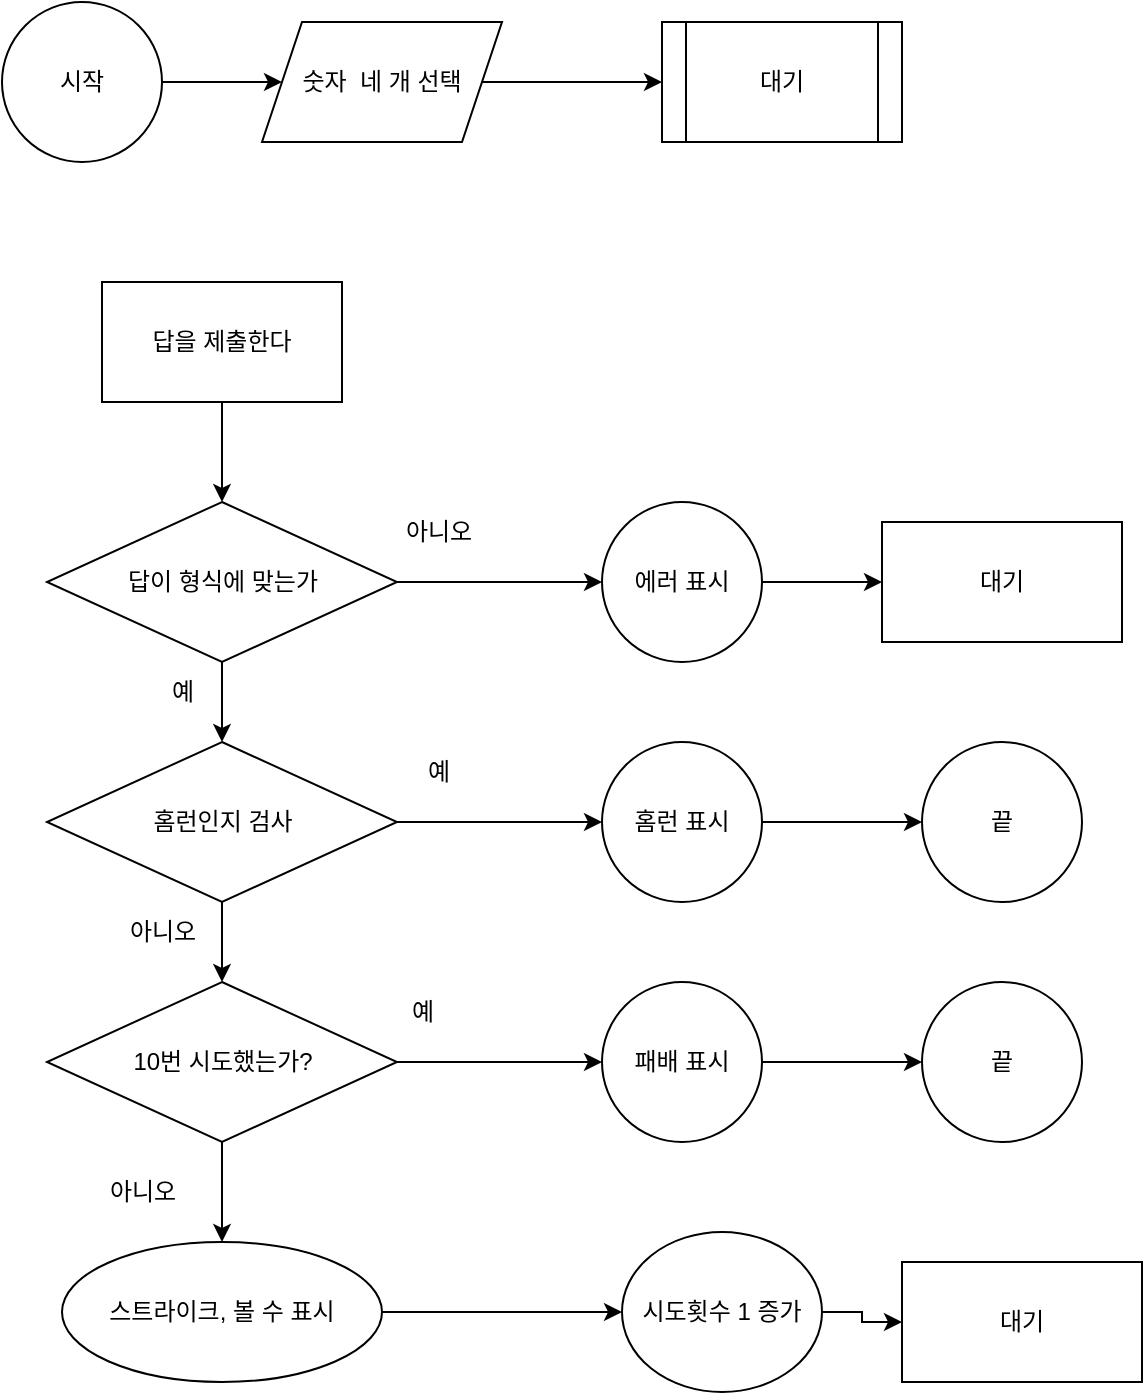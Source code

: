 <mxfile version="21.7.2" type="github">
  <diagram id="C5RBs43oDa-KdzZeNtuy" name="Page-1">
    <mxGraphModel dx="744" dy="761" grid="1" gridSize="10" guides="1" tooltips="1" connect="1" arrows="1" fold="1" page="1" pageScale="1" pageWidth="827" pageHeight="1169" math="0" shadow="0">
      <root>
        <mxCell id="WIyWlLk6GJQsqaUBKTNV-0" />
        <mxCell id="WIyWlLk6GJQsqaUBKTNV-1" parent="WIyWlLk6GJQsqaUBKTNV-0" />
        <mxCell id="TGsdi5tGyftuY55TBd2I-20" value="" style="edgeStyle=orthogonalEdgeStyle;rounded=0;orthogonalLoop=1;jettySize=auto;html=1;" edge="1" parent="WIyWlLk6GJQsqaUBKTNV-1" source="TGsdi5tGyftuY55TBd2I-18" target="TGsdi5tGyftuY55TBd2I-19">
          <mxGeometry relative="1" as="geometry" />
        </mxCell>
        <mxCell id="TGsdi5tGyftuY55TBd2I-18" value="시작" style="ellipse;whiteSpace=wrap;html=1;aspect=fixed;" vertex="1" parent="WIyWlLk6GJQsqaUBKTNV-1">
          <mxGeometry x="60" y="30" width="80" height="80" as="geometry" />
        </mxCell>
        <mxCell id="TGsdi5tGyftuY55TBd2I-22" value="" style="edgeStyle=orthogonalEdgeStyle;rounded=0;orthogonalLoop=1;jettySize=auto;html=1;" edge="1" parent="WIyWlLk6GJQsqaUBKTNV-1" source="TGsdi5tGyftuY55TBd2I-19" target="TGsdi5tGyftuY55TBd2I-21">
          <mxGeometry relative="1" as="geometry" />
        </mxCell>
        <mxCell id="TGsdi5tGyftuY55TBd2I-19" value="숫자&amp;nbsp; 네 개 선택" style="shape=parallelogram;perimeter=parallelogramPerimeter;whiteSpace=wrap;html=1;fixedSize=1;" vertex="1" parent="WIyWlLk6GJQsqaUBKTNV-1">
          <mxGeometry x="190" y="40" width="120" height="60" as="geometry" />
        </mxCell>
        <mxCell id="TGsdi5tGyftuY55TBd2I-21" value="대기" style="shape=process;whiteSpace=wrap;html=1;backgroundOutline=1;" vertex="1" parent="WIyWlLk6GJQsqaUBKTNV-1">
          <mxGeometry x="390" y="40" width="120" height="60" as="geometry" />
        </mxCell>
        <mxCell id="TGsdi5tGyftuY55TBd2I-25" value="" style="edgeStyle=orthogonalEdgeStyle;rounded=0;orthogonalLoop=1;jettySize=auto;html=1;" edge="1" parent="WIyWlLk6GJQsqaUBKTNV-1" source="TGsdi5tGyftuY55TBd2I-23" target="TGsdi5tGyftuY55TBd2I-24">
          <mxGeometry relative="1" as="geometry" />
        </mxCell>
        <mxCell id="TGsdi5tGyftuY55TBd2I-23" value="답을 제출한다" style="rounded=0;whiteSpace=wrap;html=1;" vertex="1" parent="WIyWlLk6GJQsqaUBKTNV-1">
          <mxGeometry x="110" y="170" width="120" height="60" as="geometry" />
        </mxCell>
        <mxCell id="TGsdi5tGyftuY55TBd2I-27" value="" style="edgeStyle=orthogonalEdgeStyle;rounded=0;orthogonalLoop=1;jettySize=auto;html=1;" edge="1" parent="WIyWlLk6GJQsqaUBKTNV-1" source="TGsdi5tGyftuY55TBd2I-24" target="TGsdi5tGyftuY55TBd2I-26">
          <mxGeometry relative="1" as="geometry" />
        </mxCell>
        <mxCell id="TGsdi5tGyftuY55TBd2I-31" value="" style="edgeStyle=orthogonalEdgeStyle;rounded=0;orthogonalLoop=1;jettySize=auto;html=1;" edge="1" parent="WIyWlLk6GJQsqaUBKTNV-1" source="TGsdi5tGyftuY55TBd2I-24" target="TGsdi5tGyftuY55TBd2I-30">
          <mxGeometry relative="1" as="geometry" />
        </mxCell>
        <mxCell id="TGsdi5tGyftuY55TBd2I-24" value="답이 형식에 맞는가" style="rhombus;whiteSpace=wrap;html=1;rounded=0;" vertex="1" parent="WIyWlLk6GJQsqaUBKTNV-1">
          <mxGeometry x="82.5" y="280" width="175" height="80" as="geometry" />
        </mxCell>
        <mxCell id="TGsdi5tGyftuY55TBd2I-29" value="" style="edgeStyle=orthogonalEdgeStyle;rounded=0;orthogonalLoop=1;jettySize=auto;html=1;" edge="1" parent="WIyWlLk6GJQsqaUBKTNV-1" source="TGsdi5tGyftuY55TBd2I-26" target="TGsdi5tGyftuY55TBd2I-28">
          <mxGeometry relative="1" as="geometry" />
        </mxCell>
        <mxCell id="TGsdi5tGyftuY55TBd2I-47" value="" style="edgeStyle=orthogonalEdgeStyle;rounded=0;orthogonalLoop=1;jettySize=auto;html=1;" edge="1" parent="WIyWlLk6GJQsqaUBKTNV-1" source="TGsdi5tGyftuY55TBd2I-26" target="TGsdi5tGyftuY55TBd2I-46">
          <mxGeometry relative="1" as="geometry" />
        </mxCell>
        <mxCell id="TGsdi5tGyftuY55TBd2I-26" value="홈런인지 검사" style="rhombus;whiteSpace=wrap;html=1;rounded=0;" vertex="1" parent="WIyWlLk6GJQsqaUBKTNV-1">
          <mxGeometry x="82.5" y="400" width="175" height="80" as="geometry" />
        </mxCell>
        <mxCell id="TGsdi5tGyftuY55TBd2I-44" value="" style="edgeStyle=orthogonalEdgeStyle;rounded=0;orthogonalLoop=1;jettySize=auto;html=1;" edge="1" parent="WIyWlLk6GJQsqaUBKTNV-1" source="TGsdi5tGyftuY55TBd2I-28" target="TGsdi5tGyftuY55TBd2I-43">
          <mxGeometry relative="1" as="geometry" />
        </mxCell>
        <mxCell id="TGsdi5tGyftuY55TBd2I-49" value="" style="edgeStyle=orthogonalEdgeStyle;rounded=0;orthogonalLoop=1;jettySize=auto;html=1;" edge="1" parent="WIyWlLk6GJQsqaUBKTNV-1" source="TGsdi5tGyftuY55TBd2I-28" target="TGsdi5tGyftuY55TBd2I-48">
          <mxGeometry relative="1" as="geometry" />
        </mxCell>
        <mxCell id="TGsdi5tGyftuY55TBd2I-28" value="10번 시도했는가?" style="rhombus;whiteSpace=wrap;html=1;rounded=0;" vertex="1" parent="WIyWlLk6GJQsqaUBKTNV-1">
          <mxGeometry x="82.5" y="520" width="175" height="80" as="geometry" />
        </mxCell>
        <mxCell id="TGsdi5tGyftuY55TBd2I-33" value="" style="edgeStyle=orthogonalEdgeStyle;rounded=0;orthogonalLoop=1;jettySize=auto;html=1;" edge="1" parent="WIyWlLk6GJQsqaUBKTNV-1" source="TGsdi5tGyftuY55TBd2I-30" target="TGsdi5tGyftuY55TBd2I-32">
          <mxGeometry relative="1" as="geometry" />
        </mxCell>
        <mxCell id="TGsdi5tGyftuY55TBd2I-30" value="에러 표시" style="ellipse;whiteSpace=wrap;html=1;rounded=0;" vertex="1" parent="WIyWlLk6GJQsqaUBKTNV-1">
          <mxGeometry x="360" y="280" width="80" height="80" as="geometry" />
        </mxCell>
        <mxCell id="TGsdi5tGyftuY55TBd2I-32" value="대기" style="whiteSpace=wrap;html=1;rounded=0;" vertex="1" parent="WIyWlLk6GJQsqaUBKTNV-1">
          <mxGeometry x="500" y="290" width="120" height="60" as="geometry" />
        </mxCell>
        <mxCell id="TGsdi5tGyftuY55TBd2I-34" value="예" style="text;html=1;align=center;verticalAlign=middle;resizable=0;points=[];autosize=1;strokeColor=none;fillColor=none;" vertex="1" parent="WIyWlLk6GJQsqaUBKTNV-1">
          <mxGeometry x="130" y="360" width="40" height="30" as="geometry" />
        </mxCell>
        <mxCell id="TGsdi5tGyftuY55TBd2I-35" value="예" style="text;html=1;align=center;verticalAlign=middle;resizable=0;points=[];autosize=1;strokeColor=none;fillColor=none;" vertex="1" parent="WIyWlLk6GJQsqaUBKTNV-1">
          <mxGeometry x="257.5" y="400" width="40" height="30" as="geometry" />
        </mxCell>
        <mxCell id="TGsdi5tGyftuY55TBd2I-36" value="예" style="text;html=1;align=center;verticalAlign=middle;resizable=0;points=[];autosize=1;strokeColor=none;fillColor=none;" vertex="1" parent="WIyWlLk6GJQsqaUBKTNV-1">
          <mxGeometry x="250" y="520" width="40" height="30" as="geometry" />
        </mxCell>
        <mxCell id="TGsdi5tGyftuY55TBd2I-37" value="아니오" style="text;html=1;align=center;verticalAlign=middle;resizable=0;points=[];autosize=1;strokeColor=none;fillColor=none;" vertex="1" parent="WIyWlLk6GJQsqaUBKTNV-1">
          <mxGeometry x="110" y="480" width="60" height="30" as="geometry" />
        </mxCell>
        <mxCell id="TGsdi5tGyftuY55TBd2I-38" value="아니오" style="text;html=1;align=center;verticalAlign=middle;resizable=0;points=[];autosize=1;strokeColor=none;fillColor=none;" vertex="1" parent="WIyWlLk6GJQsqaUBKTNV-1">
          <mxGeometry x="247.5" y="280" width="60" height="30" as="geometry" />
        </mxCell>
        <mxCell id="TGsdi5tGyftuY55TBd2I-39" value="아니오" style="text;html=1;align=center;verticalAlign=middle;resizable=0;points=[];autosize=1;strokeColor=none;fillColor=none;" vertex="1" parent="WIyWlLk6GJQsqaUBKTNV-1">
          <mxGeometry x="100" y="610" width="60" height="30" as="geometry" />
        </mxCell>
        <mxCell id="TGsdi5tGyftuY55TBd2I-57" value="" style="edgeStyle=orthogonalEdgeStyle;rounded=0;orthogonalLoop=1;jettySize=auto;html=1;" edge="1" parent="WIyWlLk6GJQsqaUBKTNV-1" source="TGsdi5tGyftuY55TBd2I-43" target="TGsdi5tGyftuY55TBd2I-56">
          <mxGeometry relative="1" as="geometry" />
        </mxCell>
        <mxCell id="TGsdi5tGyftuY55TBd2I-43" value="스트라이크, 볼 수 표시" style="ellipse;whiteSpace=wrap;html=1;rounded=0;" vertex="1" parent="WIyWlLk6GJQsqaUBKTNV-1">
          <mxGeometry x="90" y="650" width="160" height="70" as="geometry" />
        </mxCell>
        <mxCell id="TGsdi5tGyftuY55TBd2I-51" value="" style="edgeStyle=orthogonalEdgeStyle;rounded=0;orthogonalLoop=1;jettySize=auto;html=1;entryX=0;entryY=0.5;entryDx=0;entryDy=0;" edge="1" parent="WIyWlLk6GJQsqaUBKTNV-1" source="TGsdi5tGyftuY55TBd2I-46" target="TGsdi5tGyftuY55TBd2I-52">
          <mxGeometry relative="1" as="geometry">
            <mxPoint x="500" y="440" as="targetPoint" />
          </mxGeometry>
        </mxCell>
        <mxCell id="TGsdi5tGyftuY55TBd2I-46" value="홈런 표시" style="ellipse;whiteSpace=wrap;html=1;rounded=0;" vertex="1" parent="WIyWlLk6GJQsqaUBKTNV-1">
          <mxGeometry x="360" y="400" width="80" height="80" as="geometry" />
        </mxCell>
        <mxCell id="TGsdi5tGyftuY55TBd2I-55" value="" style="edgeStyle=orthogonalEdgeStyle;rounded=0;orthogonalLoop=1;jettySize=auto;html=1;" edge="1" parent="WIyWlLk6GJQsqaUBKTNV-1" source="TGsdi5tGyftuY55TBd2I-48" target="TGsdi5tGyftuY55TBd2I-54">
          <mxGeometry relative="1" as="geometry" />
        </mxCell>
        <mxCell id="TGsdi5tGyftuY55TBd2I-48" value="패배 표시" style="ellipse;whiteSpace=wrap;html=1;rounded=0;" vertex="1" parent="WIyWlLk6GJQsqaUBKTNV-1">
          <mxGeometry x="360" y="520" width="80" height="80" as="geometry" />
        </mxCell>
        <mxCell id="TGsdi5tGyftuY55TBd2I-52" value="끝" style="ellipse;whiteSpace=wrap;html=1;rounded=0;" vertex="1" parent="WIyWlLk6GJQsqaUBKTNV-1">
          <mxGeometry x="520" y="400" width="80" height="80" as="geometry" />
        </mxCell>
        <mxCell id="TGsdi5tGyftuY55TBd2I-54" value="끝" style="ellipse;whiteSpace=wrap;html=1;rounded=0;" vertex="1" parent="WIyWlLk6GJQsqaUBKTNV-1">
          <mxGeometry x="520" y="520" width="80" height="80" as="geometry" />
        </mxCell>
        <mxCell id="TGsdi5tGyftuY55TBd2I-59" value="" style="edgeStyle=orthogonalEdgeStyle;rounded=0;orthogonalLoop=1;jettySize=auto;html=1;" edge="1" parent="WIyWlLk6GJQsqaUBKTNV-1" source="TGsdi5tGyftuY55TBd2I-56" target="TGsdi5tGyftuY55TBd2I-58">
          <mxGeometry relative="1" as="geometry" />
        </mxCell>
        <mxCell id="TGsdi5tGyftuY55TBd2I-56" value="시도횟수 1 증가" style="ellipse;whiteSpace=wrap;html=1;rounded=0;" vertex="1" parent="WIyWlLk6GJQsqaUBKTNV-1">
          <mxGeometry x="370" y="645" width="100" height="80" as="geometry" />
        </mxCell>
        <mxCell id="TGsdi5tGyftuY55TBd2I-58" value="대기" style="whiteSpace=wrap;html=1;rounded=0;" vertex="1" parent="WIyWlLk6GJQsqaUBKTNV-1">
          <mxGeometry x="510" y="660" width="120" height="60" as="geometry" />
        </mxCell>
      </root>
    </mxGraphModel>
  </diagram>
</mxfile>

